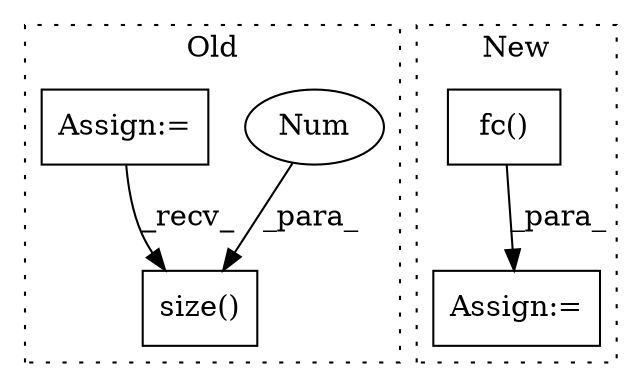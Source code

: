 digraph G {
subgraph cluster0 {
1 [label="size()" a="75" s="5877,5887" l="9,1" shape="box"];
4 [label="Num" a="76" s="5886" l="1" shape="ellipse"];
5 [label="Assign:=" a="68" s="5830" l="3" shape="box"];
label = "Old";
style="dotted";
}
subgraph cluster1 {
2 [label="fc()" a="75" s="6459,6470" l="8,1" shape="box"];
3 [label="Assign:=" a="68" s="6456" l="3" shape="box"];
label = "New";
style="dotted";
}
2 -> 3 [label="_para_"];
4 -> 1 [label="_para_"];
5 -> 1 [label="_recv_"];
}